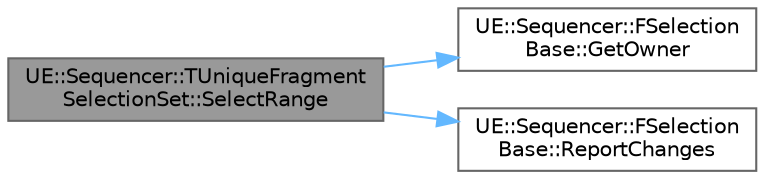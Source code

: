 digraph "UE::Sequencer::TUniqueFragmentSelectionSet::SelectRange"
{
 // INTERACTIVE_SVG=YES
 // LATEX_PDF_SIZE
  bgcolor="transparent";
  edge [fontname=Helvetica,fontsize=10,labelfontname=Helvetica,labelfontsize=10];
  node [fontname=Helvetica,fontsize=10,shape=box,height=0.2,width=0.4];
  rankdir="LR";
  Node1 [id="Node000001",label="UE::Sequencer::TUniqueFragment\lSelectionSet::SelectRange",height=0.2,width=0.4,color="gray40", fillcolor="grey60", style="filled", fontcolor="black",tooltip="Selects a range of keys, optionally supplying a boolean to receieve a value indicating whether any we..."];
  Node1 -> Node2 [id="edge1_Node000001_Node000002",color="steelblue1",style="solid",tooltip=" "];
  Node2 [id="Node000002",label="UE::Sequencer::FSelection\lBase::GetOwner",height=0.2,width=0.4,color="grey40", fillcolor="white", style="filled",URL="$dc/dfd/classUE_1_1Sequencer_1_1FSelectionBase.html#a174ebd87f93f98adf19cd8b571da0b39",tooltip="Retrieve the owner of this instance, assuming it has been added to one."];
  Node1 -> Node3 [id="edge2_Node000001_Node000003",color="steelblue1",style="solid",tooltip=" "];
  Node3 [id="Node000003",label="UE::Sequencer::FSelection\lBase::ReportChanges",height=0.2,width=0.4,color="grey40", fillcolor="white", style="filled",URL="$dc/dfd/classUE_1_1Sequencer_1_1FSelectionBase.html#a1657f1978230980fe015672f59e43869",tooltip="Called by derived classes when they have changed."];
}
